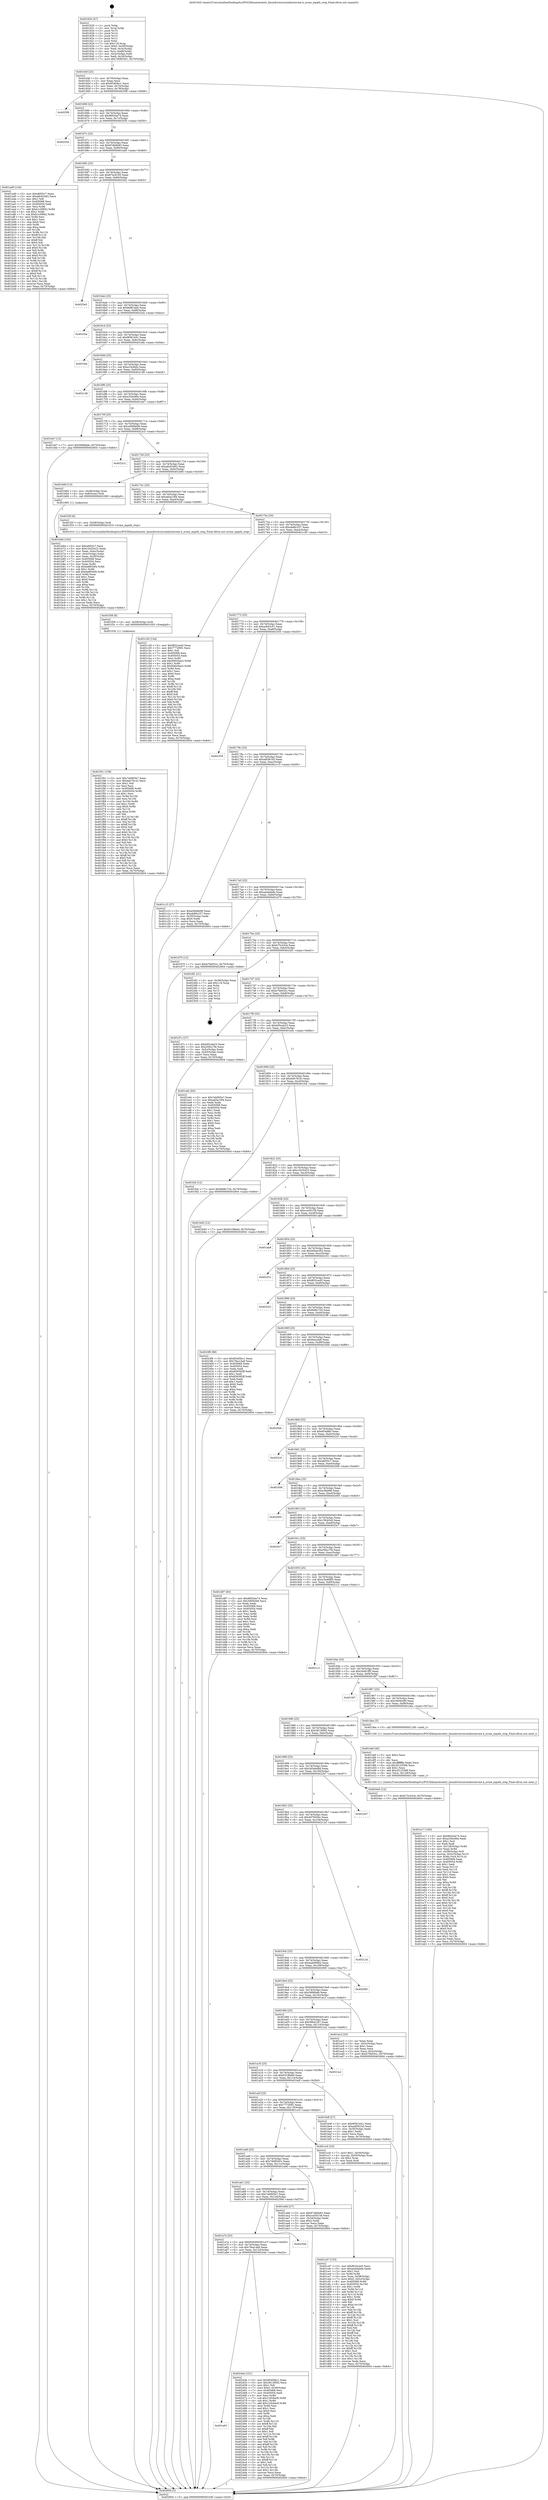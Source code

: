 digraph "0x401620" {
  label = "0x401620 (/mnt/c/Users/mathe/Desktop/tcc/POCII/binaries/extr_linuxdriversnvmehostnvme.h_nvme_mpath_stop_Final-ollvm.out::main(0))"
  labelloc = "t"
  node[shape=record]

  Entry [label="",width=0.3,height=0.3,shape=circle,fillcolor=black,style=filled]
  "0x40164f" [label="{
     0x40164f [23]\l
     | [instrs]\l
     &nbsp;&nbsp;0x40164f \<+3\>: mov -0x70(%rbp),%eax\l
     &nbsp;&nbsp;0x401652 \<+2\>: mov %eax,%ecx\l
     &nbsp;&nbsp;0x401654 \<+6\>: sub $0x854f3bc1,%ecx\l
     &nbsp;&nbsp;0x40165a \<+3\>: mov %eax,-0x74(%rbp)\l
     &nbsp;&nbsp;0x40165d \<+3\>: mov %ecx,-0x78(%rbp)\l
     &nbsp;&nbsp;0x401660 \<+6\>: je 00000000004025f6 \<main+0xfd6\>\l
  }"]
  "0x4025f6" [label="{
     0x4025f6\l
  }", style=dashed]
  "0x401666" [label="{
     0x401666 [22]\l
     | [instrs]\l
     &nbsp;&nbsp;0x401666 \<+5\>: jmp 000000000040166b \<main+0x4b\>\l
     &nbsp;&nbsp;0x40166b \<+3\>: mov -0x74(%rbp),%eax\l
     &nbsp;&nbsp;0x40166e \<+5\>: sub $0x8602ee74,%eax\l
     &nbsp;&nbsp;0x401673 \<+3\>: mov %eax,-0x7c(%rbp)\l
     &nbsp;&nbsp;0x401676 \<+6\>: je 0000000000402550 \<main+0xf30\>\l
  }"]
  Exit [label="",width=0.3,height=0.3,shape=circle,fillcolor=black,style=filled,peripheries=2]
  "0x402550" [label="{
     0x402550\l
  }", style=dashed]
  "0x40167c" [label="{
     0x40167c [22]\l
     | [instrs]\l
     &nbsp;&nbsp;0x40167c \<+5\>: jmp 0000000000401681 \<main+0x61\>\l
     &nbsp;&nbsp;0x401681 \<+3\>: mov -0x74(%rbp),%eax\l
     &nbsp;&nbsp;0x401684 \<+5\>: sub $0x87db6b93,%eax\l
     &nbsp;&nbsp;0x401689 \<+3\>: mov %eax,-0x80(%rbp)\l
     &nbsp;&nbsp;0x40168c \<+6\>: je 0000000000401ad0 \<main+0x4b0\>\l
  }"]
  "0x401a93" [label="{
     0x401a93\l
  }", style=dashed]
  "0x401ad0" [label="{
     0x401ad0 [144]\l
     | [instrs]\l
     &nbsp;&nbsp;0x401ad0 \<+5\>: mov $0xafd55c7,%eax\l
     &nbsp;&nbsp;0x401ad5 \<+5\>: mov $0xa8c62462,%ecx\l
     &nbsp;&nbsp;0x401ada \<+2\>: mov $0x1,%dl\l
     &nbsp;&nbsp;0x401adc \<+7\>: mov 0x405068,%esi\l
     &nbsp;&nbsp;0x401ae3 \<+7\>: mov 0x405054,%edi\l
     &nbsp;&nbsp;0x401aea \<+3\>: mov %esi,%r8d\l
     &nbsp;&nbsp;0x401aed \<+7\>: add $0xb1c09f42,%r8d\l
     &nbsp;&nbsp;0x401af4 \<+4\>: sub $0x1,%r8d\l
     &nbsp;&nbsp;0x401af8 \<+7\>: sub $0xb1c09f42,%r8d\l
     &nbsp;&nbsp;0x401aff \<+4\>: imul %r8d,%esi\l
     &nbsp;&nbsp;0x401b03 \<+3\>: and $0x1,%esi\l
     &nbsp;&nbsp;0x401b06 \<+3\>: cmp $0x0,%esi\l
     &nbsp;&nbsp;0x401b09 \<+4\>: sete %r9b\l
     &nbsp;&nbsp;0x401b0d \<+3\>: cmp $0xa,%edi\l
     &nbsp;&nbsp;0x401b10 \<+4\>: setl %r10b\l
     &nbsp;&nbsp;0x401b14 \<+3\>: mov %r9b,%r11b\l
     &nbsp;&nbsp;0x401b17 \<+4\>: xor $0xff,%r11b\l
     &nbsp;&nbsp;0x401b1b \<+3\>: mov %r10b,%bl\l
     &nbsp;&nbsp;0x401b1e \<+3\>: xor $0xff,%bl\l
     &nbsp;&nbsp;0x401b21 \<+3\>: xor $0x0,%dl\l
     &nbsp;&nbsp;0x401b24 \<+3\>: mov %r11b,%r14b\l
     &nbsp;&nbsp;0x401b27 \<+4\>: and $0x0,%r14b\l
     &nbsp;&nbsp;0x401b2b \<+3\>: and %dl,%r9b\l
     &nbsp;&nbsp;0x401b2e \<+3\>: mov %bl,%r15b\l
     &nbsp;&nbsp;0x401b31 \<+4\>: and $0x0,%r15b\l
     &nbsp;&nbsp;0x401b35 \<+3\>: and %dl,%r10b\l
     &nbsp;&nbsp;0x401b38 \<+3\>: or %r9b,%r14b\l
     &nbsp;&nbsp;0x401b3b \<+3\>: or %r10b,%r15b\l
     &nbsp;&nbsp;0x401b3e \<+3\>: xor %r15b,%r14b\l
     &nbsp;&nbsp;0x401b41 \<+3\>: or %bl,%r11b\l
     &nbsp;&nbsp;0x401b44 \<+4\>: xor $0xff,%r11b\l
     &nbsp;&nbsp;0x401b48 \<+3\>: or $0x0,%dl\l
     &nbsp;&nbsp;0x401b4b \<+3\>: and %dl,%r11b\l
     &nbsp;&nbsp;0x401b4e \<+3\>: or %r11b,%r14b\l
     &nbsp;&nbsp;0x401b51 \<+4\>: test $0x1,%r14b\l
     &nbsp;&nbsp;0x401b55 \<+3\>: cmovne %ecx,%eax\l
     &nbsp;&nbsp;0x401b58 \<+3\>: mov %eax,-0x70(%rbp)\l
     &nbsp;&nbsp;0x401b5b \<+5\>: jmp 0000000000402604 \<main+0xfe4\>\l
  }"]
  "0x401692" [label="{
     0x401692 [25]\l
     | [instrs]\l
     &nbsp;&nbsp;0x401692 \<+5\>: jmp 0000000000401697 \<main+0x77\>\l
     &nbsp;&nbsp;0x401697 \<+3\>: mov -0x74(%rbp),%eax\l
     &nbsp;&nbsp;0x40169a \<+5\>: sub $0x87ec8193,%eax\l
     &nbsp;&nbsp;0x40169f \<+6\>: mov %eax,-0x84(%rbp)\l
     &nbsp;&nbsp;0x4016a5 \<+6\>: je 00000000004025e5 \<main+0xfc5\>\l
  }"]
  "0x40244e" [label="{
     0x40244e [151]\l
     | [instrs]\l
     &nbsp;&nbsp;0x40244e \<+5\>: mov $0x854f3bc1,%eax\l
     &nbsp;&nbsp;0x402453 \<+5\>: mov $0x3813f592,%ecx\l
     &nbsp;&nbsp;0x402458 \<+2\>: mov $0x1,%dl\l
     &nbsp;&nbsp;0x40245a \<+7\>: movl $0x0,-0x38(%rbp)\l
     &nbsp;&nbsp;0x402461 \<+7\>: mov 0x405068,%esi\l
     &nbsp;&nbsp;0x402468 \<+7\>: mov 0x405054,%edi\l
     &nbsp;&nbsp;0x40246f \<+3\>: mov %esi,%r8d\l
     &nbsp;&nbsp;0x402472 \<+7\>: sub $0x120c6ac8,%r8d\l
     &nbsp;&nbsp;0x402479 \<+4\>: sub $0x1,%r8d\l
     &nbsp;&nbsp;0x40247d \<+7\>: add $0x120c6ac8,%r8d\l
     &nbsp;&nbsp;0x402484 \<+4\>: imul %r8d,%esi\l
     &nbsp;&nbsp;0x402488 \<+3\>: and $0x1,%esi\l
     &nbsp;&nbsp;0x40248b \<+3\>: cmp $0x0,%esi\l
     &nbsp;&nbsp;0x40248e \<+4\>: sete %r9b\l
     &nbsp;&nbsp;0x402492 \<+3\>: cmp $0xa,%edi\l
     &nbsp;&nbsp;0x402495 \<+4\>: setl %r10b\l
     &nbsp;&nbsp;0x402499 \<+3\>: mov %r9b,%r11b\l
     &nbsp;&nbsp;0x40249c \<+4\>: xor $0xff,%r11b\l
     &nbsp;&nbsp;0x4024a0 \<+3\>: mov %r10b,%bl\l
     &nbsp;&nbsp;0x4024a3 \<+3\>: xor $0xff,%bl\l
     &nbsp;&nbsp;0x4024a6 \<+3\>: xor $0x1,%dl\l
     &nbsp;&nbsp;0x4024a9 \<+3\>: mov %r11b,%r14b\l
     &nbsp;&nbsp;0x4024ac \<+4\>: and $0xff,%r14b\l
     &nbsp;&nbsp;0x4024b0 \<+3\>: and %dl,%r9b\l
     &nbsp;&nbsp;0x4024b3 \<+3\>: mov %bl,%r15b\l
     &nbsp;&nbsp;0x4024b6 \<+4\>: and $0xff,%r15b\l
     &nbsp;&nbsp;0x4024ba \<+3\>: and %dl,%r10b\l
     &nbsp;&nbsp;0x4024bd \<+3\>: or %r9b,%r14b\l
     &nbsp;&nbsp;0x4024c0 \<+3\>: or %r10b,%r15b\l
     &nbsp;&nbsp;0x4024c3 \<+3\>: xor %r15b,%r14b\l
     &nbsp;&nbsp;0x4024c6 \<+3\>: or %bl,%r11b\l
     &nbsp;&nbsp;0x4024c9 \<+4\>: xor $0xff,%r11b\l
     &nbsp;&nbsp;0x4024cd \<+3\>: or $0x1,%dl\l
     &nbsp;&nbsp;0x4024d0 \<+3\>: and %dl,%r11b\l
     &nbsp;&nbsp;0x4024d3 \<+3\>: or %r11b,%r14b\l
     &nbsp;&nbsp;0x4024d6 \<+4\>: test $0x1,%r14b\l
     &nbsp;&nbsp;0x4024da \<+3\>: cmovne %ecx,%eax\l
     &nbsp;&nbsp;0x4024dd \<+3\>: mov %eax,-0x70(%rbp)\l
     &nbsp;&nbsp;0x4024e0 \<+5\>: jmp 0000000000402604 \<main+0xfe4\>\l
  }"]
  "0x4025e5" [label="{
     0x4025e5\l
  }", style=dashed]
  "0x4016ab" [label="{
     0x4016ab [25]\l
     | [instrs]\l
     &nbsp;&nbsp;0x4016ab \<+5\>: jmp 00000000004016b0 \<main+0x90\>\l
     &nbsp;&nbsp;0x4016b0 \<+3\>: mov -0x74(%rbp),%eax\l
     &nbsp;&nbsp;0x4016b3 \<+5\>: sub $0x8ef81da0,%eax\l
     &nbsp;&nbsp;0x4016b8 \<+6\>: mov %eax,-0x88(%rbp)\l
     &nbsp;&nbsp;0x4016be \<+6\>: je 00000000004023ea \<main+0xdca\>\l
  }"]
  "0x401a7a" [label="{
     0x401a7a [25]\l
     | [instrs]\l
     &nbsp;&nbsp;0x401a7a \<+5\>: jmp 0000000000401a7f \<main+0x45f\>\l
     &nbsp;&nbsp;0x401a7f \<+3\>: mov -0x74(%rbp),%eax\l
     &nbsp;&nbsp;0x401a82 \<+5\>: sub $0x7fea14a8,%eax\l
     &nbsp;&nbsp;0x401a87 \<+6\>: mov %eax,-0x124(%rbp)\l
     &nbsp;&nbsp;0x401a8d \<+6\>: je 000000000040244e \<main+0xe2e\>\l
  }"]
  "0x4023ea" [label="{
     0x4023ea\l
  }", style=dashed]
  "0x4016c4" [label="{
     0x4016c4 [25]\l
     | [instrs]\l
     &nbsp;&nbsp;0x4016c4 \<+5\>: jmp 00000000004016c9 \<main+0xa9\>\l
     &nbsp;&nbsp;0x4016c9 \<+3\>: mov -0x74(%rbp),%eax\l
     &nbsp;&nbsp;0x4016cc \<+5\>: sub $0x9f361641,%eax\l
     &nbsp;&nbsp;0x4016d1 \<+6\>: mov %eax,-0x8c(%rbp)\l
     &nbsp;&nbsp;0x4016d7 \<+6\>: je 0000000000401bfa \<main+0x5da\>\l
  }"]
  "0x40259d" [label="{
     0x40259d\l
  }", style=dashed]
  "0x401bfa" [label="{
     0x401bfa\l
  }", style=dashed]
  "0x4016dd" [label="{
     0x4016dd [25]\l
     | [instrs]\l
     &nbsp;&nbsp;0x4016dd \<+5\>: jmp 00000000004016e2 \<main+0xc2\>\l
     &nbsp;&nbsp;0x4016e2 \<+3\>: mov -0x74(%rbp),%eax\l
     &nbsp;&nbsp;0x4016e5 \<+5\>: sub $0xa19cfe0a,%eax\l
     &nbsp;&nbsp;0x4016ea \<+6\>: mov %eax,-0x90(%rbp)\l
     &nbsp;&nbsp;0x4016f0 \<+6\>: je 0000000000402148 \<main+0xb28\>\l
  }"]
  "0x401f41" [label="{
     0x401f41 [138]\l
     | [instrs]\l
     &nbsp;&nbsp;0x401f41 \<+5\>: mov $0x7eb905e7,%eax\l
     &nbsp;&nbsp;0x401f46 \<+5\>: mov $0xbeb76c3c,%ecx\l
     &nbsp;&nbsp;0x401f4b \<+2\>: mov $0x1,%dl\l
     &nbsp;&nbsp;0x401f4d \<+2\>: xor %esi,%esi\l
     &nbsp;&nbsp;0x401f4f \<+8\>: mov 0x405068,%r8d\l
     &nbsp;&nbsp;0x401f57 \<+8\>: mov 0x405054,%r9d\l
     &nbsp;&nbsp;0x401f5f \<+3\>: sub $0x1,%esi\l
     &nbsp;&nbsp;0x401f62 \<+3\>: mov %r8d,%r10d\l
     &nbsp;&nbsp;0x401f65 \<+3\>: add %esi,%r10d\l
     &nbsp;&nbsp;0x401f68 \<+4\>: imul %r10d,%r8d\l
     &nbsp;&nbsp;0x401f6c \<+4\>: and $0x1,%r8d\l
     &nbsp;&nbsp;0x401f70 \<+4\>: cmp $0x0,%r8d\l
     &nbsp;&nbsp;0x401f74 \<+4\>: sete %r11b\l
     &nbsp;&nbsp;0x401f78 \<+4\>: cmp $0xa,%r9d\l
     &nbsp;&nbsp;0x401f7c \<+3\>: setl %bl\l
     &nbsp;&nbsp;0x401f7f \<+3\>: mov %r11b,%r14b\l
     &nbsp;&nbsp;0x401f82 \<+4\>: xor $0xff,%r14b\l
     &nbsp;&nbsp;0x401f86 \<+3\>: mov %bl,%r15b\l
     &nbsp;&nbsp;0x401f89 \<+4\>: xor $0xff,%r15b\l
     &nbsp;&nbsp;0x401f8d \<+3\>: xor $0x0,%dl\l
     &nbsp;&nbsp;0x401f90 \<+3\>: mov %r14b,%r12b\l
     &nbsp;&nbsp;0x401f93 \<+4\>: and $0x0,%r12b\l
     &nbsp;&nbsp;0x401f97 \<+3\>: and %dl,%r11b\l
     &nbsp;&nbsp;0x401f9a \<+3\>: mov %r15b,%r13b\l
     &nbsp;&nbsp;0x401f9d \<+4\>: and $0x0,%r13b\l
     &nbsp;&nbsp;0x401fa1 \<+2\>: and %dl,%bl\l
     &nbsp;&nbsp;0x401fa3 \<+3\>: or %r11b,%r12b\l
     &nbsp;&nbsp;0x401fa6 \<+3\>: or %bl,%r13b\l
     &nbsp;&nbsp;0x401fa9 \<+3\>: xor %r13b,%r12b\l
     &nbsp;&nbsp;0x401fac \<+3\>: or %r15b,%r14b\l
     &nbsp;&nbsp;0x401faf \<+4\>: xor $0xff,%r14b\l
     &nbsp;&nbsp;0x401fb3 \<+3\>: or $0x0,%dl\l
     &nbsp;&nbsp;0x401fb6 \<+3\>: and %dl,%r14b\l
     &nbsp;&nbsp;0x401fb9 \<+3\>: or %r14b,%r12b\l
     &nbsp;&nbsp;0x401fbc \<+4\>: test $0x1,%r12b\l
     &nbsp;&nbsp;0x401fc0 \<+3\>: cmovne %ecx,%eax\l
     &nbsp;&nbsp;0x401fc3 \<+3\>: mov %eax,-0x70(%rbp)\l
     &nbsp;&nbsp;0x401fc6 \<+5\>: jmp 0000000000402604 \<main+0xfe4\>\l
  }"]
  "0x402148" [label="{
     0x402148\l
  }", style=dashed]
  "0x4016f6" [label="{
     0x4016f6 [25]\l
     | [instrs]\l
     &nbsp;&nbsp;0x4016f6 \<+5\>: jmp 00000000004016fb \<main+0xdb\>\l
     &nbsp;&nbsp;0x4016fb \<+3\>: mov -0x74(%rbp),%eax\l
     &nbsp;&nbsp;0x4016fe \<+5\>: sub $0xa33bc96e,%eax\l
     &nbsp;&nbsp;0x401703 \<+6\>: mov %eax,-0x94(%rbp)\l
     &nbsp;&nbsp;0x401709 \<+6\>: je 0000000000401eb7 \<main+0x897\>\l
  }"]
  "0x401f38" [label="{
     0x401f38 [9]\l
     | [instrs]\l
     &nbsp;&nbsp;0x401f38 \<+4\>: mov -0x58(%rbp),%rdi\l
     &nbsp;&nbsp;0x401f3c \<+5\>: call 0000000000401030 \<free@plt\>\l
     | [calls]\l
     &nbsp;&nbsp;0x401030 \{1\} (unknown)\l
  }"]
  "0x401eb7" [label="{
     0x401eb7 [12]\l
     | [instrs]\l
     &nbsp;&nbsp;0x401eb7 \<+7\>: movl $0x589fdafe,-0x70(%rbp)\l
     &nbsp;&nbsp;0x401ebe \<+5\>: jmp 0000000000402604 \<main+0xfe4\>\l
  }"]
  "0x40170f" [label="{
     0x40170f [25]\l
     | [instrs]\l
     &nbsp;&nbsp;0x40170f \<+5\>: jmp 0000000000401714 \<main+0xf4\>\l
     &nbsp;&nbsp;0x401714 \<+3\>: mov -0x74(%rbp),%eax\l
     &nbsp;&nbsp;0x401717 \<+5\>: sub $0xa5668e99,%eax\l
     &nbsp;&nbsp;0x40171c \<+6\>: mov %eax,-0x98(%rbp)\l
     &nbsp;&nbsp;0x401722 \<+6\>: je 00000000004022c3 \<main+0xca3\>\l
  }"]
  "0x401e17" [label="{
     0x401e17 [160]\l
     | [instrs]\l
     &nbsp;&nbsp;0x401e17 \<+5\>: mov $0x8602ee74,%ecx\l
     &nbsp;&nbsp;0x401e1c \<+5\>: mov $0xa33bc96e,%edx\l
     &nbsp;&nbsp;0x401e21 \<+3\>: mov $0x1,%sil\l
     &nbsp;&nbsp;0x401e24 \<+2\>: xor %edi,%edi\l
     &nbsp;&nbsp;0x401e26 \<+7\>: mov -0x128(%rbp),%r8d\l
     &nbsp;&nbsp;0x401e2d \<+4\>: imul %eax,%r8d\l
     &nbsp;&nbsp;0x401e31 \<+4\>: mov -0x58(%rbp),%r9\l
     &nbsp;&nbsp;0x401e35 \<+4\>: movslq -0x5c(%rbp),%r10\l
     &nbsp;&nbsp;0x401e39 \<+4\>: mov %r8d,(%r9,%r10,4)\l
     &nbsp;&nbsp;0x401e3d \<+7\>: mov 0x405068,%eax\l
     &nbsp;&nbsp;0x401e44 \<+8\>: mov 0x405054,%r8d\l
     &nbsp;&nbsp;0x401e4c \<+3\>: sub $0x1,%edi\l
     &nbsp;&nbsp;0x401e4f \<+3\>: mov %eax,%r11d\l
     &nbsp;&nbsp;0x401e52 \<+3\>: add %edi,%r11d\l
     &nbsp;&nbsp;0x401e55 \<+4\>: imul %r11d,%eax\l
     &nbsp;&nbsp;0x401e59 \<+3\>: and $0x1,%eax\l
     &nbsp;&nbsp;0x401e5c \<+3\>: cmp $0x0,%eax\l
     &nbsp;&nbsp;0x401e5f \<+3\>: sete %bl\l
     &nbsp;&nbsp;0x401e62 \<+4\>: cmp $0xa,%r8d\l
     &nbsp;&nbsp;0x401e66 \<+4\>: setl %r14b\l
     &nbsp;&nbsp;0x401e6a \<+3\>: mov %bl,%r15b\l
     &nbsp;&nbsp;0x401e6d \<+4\>: xor $0xff,%r15b\l
     &nbsp;&nbsp;0x401e71 \<+3\>: mov %r14b,%r12b\l
     &nbsp;&nbsp;0x401e74 \<+4\>: xor $0xff,%r12b\l
     &nbsp;&nbsp;0x401e78 \<+4\>: xor $0x0,%sil\l
     &nbsp;&nbsp;0x401e7c \<+3\>: mov %r15b,%r13b\l
     &nbsp;&nbsp;0x401e7f \<+4\>: and $0x0,%r13b\l
     &nbsp;&nbsp;0x401e83 \<+3\>: and %sil,%bl\l
     &nbsp;&nbsp;0x401e86 \<+3\>: mov %r12b,%al\l
     &nbsp;&nbsp;0x401e89 \<+2\>: and $0x0,%al\l
     &nbsp;&nbsp;0x401e8b \<+3\>: and %sil,%r14b\l
     &nbsp;&nbsp;0x401e8e \<+3\>: or %bl,%r13b\l
     &nbsp;&nbsp;0x401e91 \<+3\>: or %r14b,%al\l
     &nbsp;&nbsp;0x401e94 \<+3\>: xor %al,%r13b\l
     &nbsp;&nbsp;0x401e97 \<+3\>: or %r12b,%r15b\l
     &nbsp;&nbsp;0x401e9a \<+4\>: xor $0xff,%r15b\l
     &nbsp;&nbsp;0x401e9e \<+4\>: or $0x0,%sil\l
     &nbsp;&nbsp;0x401ea2 \<+3\>: and %sil,%r15b\l
     &nbsp;&nbsp;0x401ea5 \<+3\>: or %r15b,%r13b\l
     &nbsp;&nbsp;0x401ea8 \<+4\>: test $0x1,%r13b\l
     &nbsp;&nbsp;0x401eac \<+3\>: cmovne %edx,%ecx\l
     &nbsp;&nbsp;0x401eaf \<+3\>: mov %ecx,-0x70(%rbp)\l
     &nbsp;&nbsp;0x401eb2 \<+5\>: jmp 0000000000402604 \<main+0xfe4\>\l
  }"]
  "0x4022c3" [label="{
     0x4022c3\l
  }", style=dashed]
  "0x401728" [label="{
     0x401728 [25]\l
     | [instrs]\l
     &nbsp;&nbsp;0x401728 \<+5\>: jmp 000000000040172d \<main+0x10d\>\l
     &nbsp;&nbsp;0x40172d \<+3\>: mov -0x74(%rbp),%eax\l
     &nbsp;&nbsp;0x401730 \<+5\>: sub $0xa8c62462,%eax\l
     &nbsp;&nbsp;0x401735 \<+6\>: mov %eax,-0x9c(%rbp)\l
     &nbsp;&nbsp;0x40173b \<+6\>: je 0000000000401b60 \<main+0x540\>\l
  }"]
  "0x401def" [label="{
     0x401def [40]\l
     | [instrs]\l
     &nbsp;&nbsp;0x401def \<+5\>: mov $0x2,%ecx\l
     &nbsp;&nbsp;0x401df4 \<+1\>: cltd\l
     &nbsp;&nbsp;0x401df5 \<+2\>: idiv %ecx\l
     &nbsp;&nbsp;0x401df7 \<+6\>: imul $0xfffffffe,%edx,%ecx\l
     &nbsp;&nbsp;0x401dfd \<+6\>: sub $0x2f125598,%ecx\l
     &nbsp;&nbsp;0x401e03 \<+3\>: add $0x1,%ecx\l
     &nbsp;&nbsp;0x401e06 \<+6\>: add $0x2f125598,%ecx\l
     &nbsp;&nbsp;0x401e0c \<+6\>: mov %ecx,-0x128(%rbp)\l
     &nbsp;&nbsp;0x401e12 \<+5\>: call 0000000000401160 \<next_i\>\l
     | [calls]\l
     &nbsp;&nbsp;0x401160 \{1\} (/mnt/c/Users/mathe/Desktop/tcc/POCII/binaries/extr_linuxdriversnvmehostnvme.h_nvme_mpath_stop_Final-ollvm.out::next_i)\l
  }"]
  "0x401b60" [label="{
     0x401b60 [13]\l
     | [instrs]\l
     &nbsp;&nbsp;0x401b60 \<+4\>: mov -0x48(%rbp),%rax\l
     &nbsp;&nbsp;0x401b64 \<+4\>: mov 0x8(%rax),%rdi\l
     &nbsp;&nbsp;0x401b68 \<+5\>: call 0000000000401060 \<atoi@plt\>\l
     | [calls]\l
     &nbsp;&nbsp;0x401060 \{1\} (unknown)\l
  }"]
  "0x401741" [label="{
     0x401741 [25]\l
     | [instrs]\l
     &nbsp;&nbsp;0x401741 \<+5\>: jmp 0000000000401746 \<main+0x126\>\l
     &nbsp;&nbsp;0x401746 \<+3\>: mov -0x74(%rbp),%eax\l
     &nbsp;&nbsp;0x401749 \<+5\>: sub $0xab0a10f4,%eax\l
     &nbsp;&nbsp;0x40174e \<+6\>: mov %eax,-0xa0(%rbp)\l
     &nbsp;&nbsp;0x401754 \<+6\>: je 0000000000401f2f \<main+0x90f\>\l
  }"]
  "0x401cd7" [label="{
     0x401cd7 [153]\l
     | [instrs]\l
     &nbsp;&nbsp;0x401cd7 \<+5\>: mov $0xf832ce45,%ecx\l
     &nbsp;&nbsp;0x401cdc \<+5\>: mov $0xae4dabde,%edx\l
     &nbsp;&nbsp;0x401ce1 \<+3\>: mov $0x1,%sil\l
     &nbsp;&nbsp;0x401ce4 \<+3\>: xor %r8d,%r8d\l
     &nbsp;&nbsp;0x401ce7 \<+4\>: mov %rax,-0x58(%rbp)\l
     &nbsp;&nbsp;0x401ceb \<+7\>: movl $0x0,-0x5c(%rbp)\l
     &nbsp;&nbsp;0x401cf2 \<+8\>: mov 0x405068,%r9d\l
     &nbsp;&nbsp;0x401cfa \<+8\>: mov 0x405054,%r10d\l
     &nbsp;&nbsp;0x401d02 \<+4\>: sub $0x1,%r8d\l
     &nbsp;&nbsp;0x401d06 \<+3\>: mov %r9d,%r11d\l
     &nbsp;&nbsp;0x401d09 \<+3\>: add %r8d,%r11d\l
     &nbsp;&nbsp;0x401d0c \<+4\>: imul %r11d,%r9d\l
     &nbsp;&nbsp;0x401d10 \<+4\>: and $0x1,%r9d\l
     &nbsp;&nbsp;0x401d14 \<+4\>: cmp $0x0,%r9d\l
     &nbsp;&nbsp;0x401d18 \<+3\>: sete %bl\l
     &nbsp;&nbsp;0x401d1b \<+4\>: cmp $0xa,%r10d\l
     &nbsp;&nbsp;0x401d1f \<+4\>: setl %r14b\l
     &nbsp;&nbsp;0x401d23 \<+3\>: mov %bl,%r15b\l
     &nbsp;&nbsp;0x401d26 \<+4\>: xor $0xff,%r15b\l
     &nbsp;&nbsp;0x401d2a \<+3\>: mov %r14b,%r12b\l
     &nbsp;&nbsp;0x401d2d \<+4\>: xor $0xff,%r12b\l
     &nbsp;&nbsp;0x401d31 \<+4\>: xor $0x1,%sil\l
     &nbsp;&nbsp;0x401d35 \<+3\>: mov %r15b,%r13b\l
     &nbsp;&nbsp;0x401d38 \<+4\>: and $0xff,%r13b\l
     &nbsp;&nbsp;0x401d3c \<+3\>: and %sil,%bl\l
     &nbsp;&nbsp;0x401d3f \<+3\>: mov %r12b,%al\l
     &nbsp;&nbsp;0x401d42 \<+2\>: and $0xff,%al\l
     &nbsp;&nbsp;0x401d44 \<+3\>: and %sil,%r14b\l
     &nbsp;&nbsp;0x401d47 \<+3\>: or %bl,%r13b\l
     &nbsp;&nbsp;0x401d4a \<+3\>: or %r14b,%al\l
     &nbsp;&nbsp;0x401d4d \<+3\>: xor %al,%r13b\l
     &nbsp;&nbsp;0x401d50 \<+3\>: or %r12b,%r15b\l
     &nbsp;&nbsp;0x401d53 \<+4\>: xor $0xff,%r15b\l
     &nbsp;&nbsp;0x401d57 \<+4\>: or $0x1,%sil\l
     &nbsp;&nbsp;0x401d5b \<+3\>: and %sil,%r15b\l
     &nbsp;&nbsp;0x401d5e \<+3\>: or %r15b,%r13b\l
     &nbsp;&nbsp;0x401d61 \<+4\>: test $0x1,%r13b\l
     &nbsp;&nbsp;0x401d65 \<+3\>: cmovne %edx,%ecx\l
     &nbsp;&nbsp;0x401d68 \<+3\>: mov %ecx,-0x70(%rbp)\l
     &nbsp;&nbsp;0x401d6b \<+5\>: jmp 0000000000402604 \<main+0xfe4\>\l
  }"]
  "0x401f2f" [label="{
     0x401f2f [9]\l
     | [instrs]\l
     &nbsp;&nbsp;0x401f2f \<+4\>: mov -0x58(%rbp),%rdi\l
     &nbsp;&nbsp;0x401f33 \<+5\>: call 0000000000401610 \<nvme_mpath_stop\>\l
     | [calls]\l
     &nbsp;&nbsp;0x401610 \{1\} (/mnt/c/Users/mathe/Desktop/tcc/POCII/binaries/extr_linuxdriversnvmehostnvme.h_nvme_mpath_stop_Final-ollvm.out::nvme_mpath_stop)\l
  }"]
  "0x40175a" [label="{
     0x40175a [25]\l
     | [instrs]\l
     &nbsp;&nbsp;0x40175a \<+5\>: jmp 000000000040175f \<main+0x13f\>\l
     &nbsp;&nbsp;0x40175f \<+3\>: mov -0x74(%rbp),%eax\l
     &nbsp;&nbsp;0x401762 \<+5\>: sub $0xab86c257,%eax\l
     &nbsp;&nbsp;0x401767 \<+6\>: mov %eax,-0xa4(%rbp)\l
     &nbsp;&nbsp;0x40176d \<+6\>: je 0000000000401c30 \<main+0x610\>\l
  }"]
  "0x401b6d" [label="{
     0x401b6d [102]\l
     | [instrs]\l
     &nbsp;&nbsp;0x401b6d \<+5\>: mov $0xafd55c7,%ecx\l
     &nbsp;&nbsp;0x401b72 \<+5\>: mov $0xc3435423,%edx\l
     &nbsp;&nbsp;0x401b77 \<+3\>: mov %eax,-0x4c(%rbp)\l
     &nbsp;&nbsp;0x401b7a \<+3\>: mov -0x4c(%rbp),%eax\l
     &nbsp;&nbsp;0x401b7d \<+3\>: mov %eax,-0x30(%rbp)\l
     &nbsp;&nbsp;0x401b80 \<+7\>: mov 0x405068,%eax\l
     &nbsp;&nbsp;0x401b87 \<+7\>: mov 0x405054,%esi\l
     &nbsp;&nbsp;0x401b8e \<+3\>: mov %eax,%r8d\l
     &nbsp;&nbsp;0x401b91 \<+7\>: sub $0xba883ef4,%r8d\l
     &nbsp;&nbsp;0x401b98 \<+4\>: sub $0x1,%r8d\l
     &nbsp;&nbsp;0x401b9c \<+7\>: add $0xba883ef4,%r8d\l
     &nbsp;&nbsp;0x401ba3 \<+4\>: imul %r8d,%eax\l
     &nbsp;&nbsp;0x401ba7 \<+3\>: and $0x1,%eax\l
     &nbsp;&nbsp;0x401baa \<+3\>: cmp $0x0,%eax\l
     &nbsp;&nbsp;0x401bad \<+4\>: sete %r9b\l
     &nbsp;&nbsp;0x401bb1 \<+3\>: cmp $0xa,%esi\l
     &nbsp;&nbsp;0x401bb4 \<+4\>: setl %r10b\l
     &nbsp;&nbsp;0x401bb8 \<+3\>: mov %r9b,%r11b\l
     &nbsp;&nbsp;0x401bbb \<+3\>: and %r10b,%r11b\l
     &nbsp;&nbsp;0x401bbe \<+3\>: xor %r10b,%r9b\l
     &nbsp;&nbsp;0x401bc1 \<+3\>: or %r9b,%r11b\l
     &nbsp;&nbsp;0x401bc4 \<+4\>: test $0x1,%r11b\l
     &nbsp;&nbsp;0x401bc8 \<+3\>: cmovne %edx,%ecx\l
     &nbsp;&nbsp;0x401bcb \<+3\>: mov %ecx,-0x70(%rbp)\l
     &nbsp;&nbsp;0x401bce \<+5\>: jmp 0000000000402604 \<main+0xfe4\>\l
  }"]
  "0x401c30" [label="{
     0x401c30 [144]\l
     | [instrs]\l
     &nbsp;&nbsp;0x401c30 \<+5\>: mov $0xf832ce45,%eax\l
     &nbsp;&nbsp;0x401c35 \<+5\>: mov $0x7772f0f1,%ecx\l
     &nbsp;&nbsp;0x401c3a \<+2\>: mov $0x1,%dl\l
     &nbsp;&nbsp;0x401c3c \<+7\>: mov 0x405068,%esi\l
     &nbsp;&nbsp;0x401c43 \<+7\>: mov 0x405054,%edi\l
     &nbsp;&nbsp;0x401c4a \<+3\>: mov %esi,%r8d\l
     &nbsp;&nbsp;0x401c4d \<+7\>: add $0x94626ae3,%r8d\l
     &nbsp;&nbsp;0x401c54 \<+4\>: sub $0x1,%r8d\l
     &nbsp;&nbsp;0x401c58 \<+7\>: sub $0x94626ae3,%r8d\l
     &nbsp;&nbsp;0x401c5f \<+4\>: imul %r8d,%esi\l
     &nbsp;&nbsp;0x401c63 \<+3\>: and $0x1,%esi\l
     &nbsp;&nbsp;0x401c66 \<+3\>: cmp $0x0,%esi\l
     &nbsp;&nbsp;0x401c69 \<+4\>: sete %r9b\l
     &nbsp;&nbsp;0x401c6d \<+3\>: cmp $0xa,%edi\l
     &nbsp;&nbsp;0x401c70 \<+4\>: setl %r10b\l
     &nbsp;&nbsp;0x401c74 \<+3\>: mov %r9b,%r11b\l
     &nbsp;&nbsp;0x401c77 \<+4\>: xor $0xff,%r11b\l
     &nbsp;&nbsp;0x401c7b \<+3\>: mov %r10b,%bl\l
     &nbsp;&nbsp;0x401c7e \<+3\>: xor $0xff,%bl\l
     &nbsp;&nbsp;0x401c81 \<+3\>: xor $0x0,%dl\l
     &nbsp;&nbsp;0x401c84 \<+3\>: mov %r11b,%r14b\l
     &nbsp;&nbsp;0x401c87 \<+4\>: and $0x0,%r14b\l
     &nbsp;&nbsp;0x401c8b \<+3\>: and %dl,%r9b\l
     &nbsp;&nbsp;0x401c8e \<+3\>: mov %bl,%r15b\l
     &nbsp;&nbsp;0x401c91 \<+4\>: and $0x0,%r15b\l
     &nbsp;&nbsp;0x401c95 \<+3\>: and %dl,%r10b\l
     &nbsp;&nbsp;0x401c98 \<+3\>: or %r9b,%r14b\l
     &nbsp;&nbsp;0x401c9b \<+3\>: or %r10b,%r15b\l
     &nbsp;&nbsp;0x401c9e \<+3\>: xor %r15b,%r14b\l
     &nbsp;&nbsp;0x401ca1 \<+3\>: or %bl,%r11b\l
     &nbsp;&nbsp;0x401ca4 \<+4\>: xor $0xff,%r11b\l
     &nbsp;&nbsp;0x401ca8 \<+3\>: or $0x0,%dl\l
     &nbsp;&nbsp;0x401cab \<+3\>: and %dl,%r11b\l
     &nbsp;&nbsp;0x401cae \<+3\>: or %r11b,%r14b\l
     &nbsp;&nbsp;0x401cb1 \<+4\>: test $0x1,%r14b\l
     &nbsp;&nbsp;0x401cb5 \<+3\>: cmovne %ecx,%eax\l
     &nbsp;&nbsp;0x401cb8 \<+3\>: mov %eax,-0x70(%rbp)\l
     &nbsp;&nbsp;0x401cbb \<+5\>: jmp 0000000000402604 \<main+0xfe4\>\l
  }"]
  "0x401773" [label="{
     0x401773 [25]\l
     | [instrs]\l
     &nbsp;&nbsp;0x401773 \<+5\>: jmp 0000000000401778 \<main+0x158\>\l
     &nbsp;&nbsp;0x401778 \<+3\>: mov -0x74(%rbp),%eax\l
     &nbsp;&nbsp;0x40177b \<+5\>: sub $0xac843c51,%eax\l
     &nbsp;&nbsp;0x401780 \<+6\>: mov %eax,-0xa8(%rbp)\l
     &nbsp;&nbsp;0x401786 \<+6\>: je 0000000000402355 \<main+0xd35\>\l
  }"]
  "0x401620" [label="{
     0x401620 [47]\l
     | [instrs]\l
     &nbsp;&nbsp;0x401620 \<+1\>: push %rbp\l
     &nbsp;&nbsp;0x401621 \<+3\>: mov %rsp,%rbp\l
     &nbsp;&nbsp;0x401624 \<+2\>: push %r15\l
     &nbsp;&nbsp;0x401626 \<+2\>: push %r14\l
     &nbsp;&nbsp;0x401628 \<+2\>: push %r13\l
     &nbsp;&nbsp;0x40162a \<+2\>: push %r12\l
     &nbsp;&nbsp;0x40162c \<+1\>: push %rbx\l
     &nbsp;&nbsp;0x40162d \<+7\>: sub $0x118,%rsp\l
     &nbsp;&nbsp;0x401634 \<+7\>: movl $0x0,-0x38(%rbp)\l
     &nbsp;&nbsp;0x40163b \<+3\>: mov %edi,-0x3c(%rbp)\l
     &nbsp;&nbsp;0x40163e \<+4\>: mov %rsi,-0x48(%rbp)\l
     &nbsp;&nbsp;0x401642 \<+3\>: mov -0x3c(%rbp),%edi\l
     &nbsp;&nbsp;0x401645 \<+3\>: mov %edi,-0x34(%rbp)\l
     &nbsp;&nbsp;0x401648 \<+7\>: movl $0x7d085401,-0x70(%rbp)\l
  }"]
  "0x402355" [label="{
     0x402355\l
  }", style=dashed]
  "0x40178c" [label="{
     0x40178c [25]\l
     | [instrs]\l
     &nbsp;&nbsp;0x40178c \<+5\>: jmp 0000000000401791 \<main+0x171\>\l
     &nbsp;&nbsp;0x401791 \<+3\>: mov -0x74(%rbp),%eax\l
     &nbsp;&nbsp;0x401794 \<+5\>: sub $0xadf361b5,%eax\l
     &nbsp;&nbsp;0x401799 \<+6\>: mov %eax,-0xac(%rbp)\l
     &nbsp;&nbsp;0x40179f \<+6\>: je 0000000000401c15 \<main+0x5f5\>\l
  }"]
  "0x402604" [label="{
     0x402604 [5]\l
     | [instrs]\l
     &nbsp;&nbsp;0x402604 \<+5\>: jmp 000000000040164f \<main+0x2f\>\l
  }"]
  "0x401c15" [label="{
     0x401c15 [27]\l
     | [instrs]\l
     &nbsp;&nbsp;0x401c15 \<+5\>: mov $0xa5668e99,%eax\l
     &nbsp;&nbsp;0x401c1a \<+5\>: mov $0xab86c257,%ecx\l
     &nbsp;&nbsp;0x401c1f \<+3\>: mov -0x30(%rbp),%edx\l
     &nbsp;&nbsp;0x401c22 \<+3\>: cmp $0x0,%edx\l
     &nbsp;&nbsp;0x401c25 \<+3\>: cmove %ecx,%eax\l
     &nbsp;&nbsp;0x401c28 \<+3\>: mov %eax,-0x70(%rbp)\l
     &nbsp;&nbsp;0x401c2b \<+5\>: jmp 0000000000402604 \<main+0xfe4\>\l
  }"]
  "0x4017a5" [label="{
     0x4017a5 [25]\l
     | [instrs]\l
     &nbsp;&nbsp;0x4017a5 \<+5\>: jmp 00000000004017aa \<main+0x18a\>\l
     &nbsp;&nbsp;0x4017aa \<+3\>: mov -0x74(%rbp),%eax\l
     &nbsp;&nbsp;0x4017ad \<+5\>: sub $0xae4dabde,%eax\l
     &nbsp;&nbsp;0x4017b2 \<+6\>: mov %eax,-0xb0(%rbp)\l
     &nbsp;&nbsp;0x4017b8 \<+6\>: je 0000000000401d70 \<main+0x750\>\l
  }"]
  "0x401a61" [label="{
     0x401a61 [25]\l
     | [instrs]\l
     &nbsp;&nbsp;0x401a61 \<+5\>: jmp 0000000000401a66 \<main+0x446\>\l
     &nbsp;&nbsp;0x401a66 \<+3\>: mov -0x74(%rbp),%eax\l
     &nbsp;&nbsp;0x401a69 \<+5\>: sub $0x7eb905e7,%eax\l
     &nbsp;&nbsp;0x401a6e \<+6\>: mov %eax,-0x120(%rbp)\l
     &nbsp;&nbsp;0x401a74 \<+6\>: je 000000000040259d \<main+0xf7d\>\l
  }"]
  "0x401d70" [label="{
     0x401d70 [12]\l
     | [instrs]\l
     &nbsp;&nbsp;0x401d70 \<+7\>: movl $0xb7bb03cc,-0x70(%rbp)\l
     &nbsp;&nbsp;0x401d77 \<+5\>: jmp 0000000000402604 \<main+0xfe4\>\l
  }"]
  "0x4017be" [label="{
     0x4017be [25]\l
     | [instrs]\l
     &nbsp;&nbsp;0x4017be \<+5\>: jmp 00000000004017c3 \<main+0x1a3\>\l
     &nbsp;&nbsp;0x4017c3 \<+3\>: mov -0x74(%rbp),%eax\l
     &nbsp;&nbsp;0x4017c6 \<+5\>: sub $0xb75c43cb,%eax\l
     &nbsp;&nbsp;0x4017cb \<+6\>: mov %eax,-0xb4(%rbp)\l
     &nbsp;&nbsp;0x4017d1 \<+6\>: je 00000000004024f1 \<main+0xed1\>\l
  }"]
  "0x401a9d" [label="{
     0x401a9d [27]\l
     | [instrs]\l
     &nbsp;&nbsp;0x401a9d \<+5\>: mov $0x87db6b93,%eax\l
     &nbsp;&nbsp;0x401aa2 \<+5\>: mov $0xcce50158,%ecx\l
     &nbsp;&nbsp;0x401aa7 \<+3\>: mov -0x34(%rbp),%edx\l
     &nbsp;&nbsp;0x401aaa \<+3\>: cmp $0x2,%edx\l
     &nbsp;&nbsp;0x401aad \<+3\>: cmovne %ecx,%eax\l
     &nbsp;&nbsp;0x401ab0 \<+3\>: mov %eax,-0x70(%rbp)\l
     &nbsp;&nbsp;0x401ab3 \<+5\>: jmp 0000000000402604 \<main+0xfe4\>\l
  }"]
  "0x4024f1" [label="{
     0x4024f1 [21]\l
     | [instrs]\l
     &nbsp;&nbsp;0x4024f1 \<+3\>: mov -0x38(%rbp),%eax\l
     &nbsp;&nbsp;0x4024f4 \<+7\>: add $0x118,%rsp\l
     &nbsp;&nbsp;0x4024fb \<+1\>: pop %rbx\l
     &nbsp;&nbsp;0x4024fc \<+2\>: pop %r12\l
     &nbsp;&nbsp;0x4024fe \<+2\>: pop %r13\l
     &nbsp;&nbsp;0x402500 \<+2\>: pop %r14\l
     &nbsp;&nbsp;0x402502 \<+2\>: pop %r15\l
     &nbsp;&nbsp;0x402504 \<+1\>: pop %rbp\l
     &nbsp;&nbsp;0x402505 \<+1\>: ret\l
  }"]
  "0x4017d7" [label="{
     0x4017d7 [25]\l
     | [instrs]\l
     &nbsp;&nbsp;0x4017d7 \<+5\>: jmp 00000000004017dc \<main+0x1bc\>\l
     &nbsp;&nbsp;0x4017dc \<+3\>: mov -0x74(%rbp),%eax\l
     &nbsp;&nbsp;0x4017df \<+5\>: sub $0xb7bb03cc,%eax\l
     &nbsp;&nbsp;0x4017e4 \<+6\>: mov %eax,-0xb8(%rbp)\l
     &nbsp;&nbsp;0x4017ea \<+6\>: je 0000000000401d7c \<main+0x75c\>\l
  }"]
  "0x401a48" [label="{
     0x401a48 [25]\l
     | [instrs]\l
     &nbsp;&nbsp;0x401a48 \<+5\>: jmp 0000000000401a4d \<main+0x42d\>\l
     &nbsp;&nbsp;0x401a4d \<+3\>: mov -0x74(%rbp),%eax\l
     &nbsp;&nbsp;0x401a50 \<+5\>: sub $0x7d085401,%eax\l
     &nbsp;&nbsp;0x401a55 \<+6\>: mov %eax,-0x11c(%rbp)\l
     &nbsp;&nbsp;0x401a5b \<+6\>: je 0000000000401a9d \<main+0x47d\>\l
  }"]
  "0x401d7c" [label="{
     0x401d7c [27]\l
     | [instrs]\l
     &nbsp;&nbsp;0x401d7c \<+5\>: mov $0xb95cab23,%eax\l
     &nbsp;&nbsp;0x401d81 \<+5\>: mov $0x209cc7fe,%ecx\l
     &nbsp;&nbsp;0x401d86 \<+3\>: mov -0x5c(%rbp),%edx\l
     &nbsp;&nbsp;0x401d89 \<+3\>: cmp -0x50(%rbp),%edx\l
     &nbsp;&nbsp;0x401d8c \<+3\>: cmovl %ecx,%eax\l
     &nbsp;&nbsp;0x401d8f \<+3\>: mov %eax,-0x70(%rbp)\l
     &nbsp;&nbsp;0x401d92 \<+5\>: jmp 0000000000402604 \<main+0xfe4\>\l
  }"]
  "0x4017f0" [label="{
     0x4017f0 [25]\l
     | [instrs]\l
     &nbsp;&nbsp;0x4017f0 \<+5\>: jmp 00000000004017f5 \<main+0x1d5\>\l
     &nbsp;&nbsp;0x4017f5 \<+3\>: mov -0x74(%rbp),%eax\l
     &nbsp;&nbsp;0x4017f8 \<+5\>: sub $0xb95cab23,%eax\l
     &nbsp;&nbsp;0x4017fd \<+6\>: mov %eax,-0xbc(%rbp)\l
     &nbsp;&nbsp;0x401803 \<+6\>: je 0000000000401edc \<main+0x8bc\>\l
  }"]
  "0x401cc0" [label="{
     0x401cc0 [23]\l
     | [instrs]\l
     &nbsp;&nbsp;0x401cc0 \<+7\>: movl $0x1,-0x50(%rbp)\l
     &nbsp;&nbsp;0x401cc7 \<+4\>: movslq -0x50(%rbp),%rax\l
     &nbsp;&nbsp;0x401ccb \<+4\>: shl $0x2,%rax\l
     &nbsp;&nbsp;0x401ccf \<+3\>: mov %rax,%rdi\l
     &nbsp;&nbsp;0x401cd2 \<+5\>: call 0000000000401050 \<malloc@plt\>\l
     | [calls]\l
     &nbsp;&nbsp;0x401050 \{1\} (unknown)\l
  }"]
  "0x401edc" [label="{
     0x401edc [83]\l
     | [instrs]\l
     &nbsp;&nbsp;0x401edc \<+5\>: mov $0x7eb905e7,%eax\l
     &nbsp;&nbsp;0x401ee1 \<+5\>: mov $0xab0a10f4,%ecx\l
     &nbsp;&nbsp;0x401ee6 \<+2\>: xor %edx,%edx\l
     &nbsp;&nbsp;0x401ee8 \<+7\>: mov 0x405068,%esi\l
     &nbsp;&nbsp;0x401eef \<+7\>: mov 0x405054,%edi\l
     &nbsp;&nbsp;0x401ef6 \<+3\>: sub $0x1,%edx\l
     &nbsp;&nbsp;0x401ef9 \<+3\>: mov %esi,%r8d\l
     &nbsp;&nbsp;0x401efc \<+3\>: add %edx,%r8d\l
     &nbsp;&nbsp;0x401eff \<+4\>: imul %r8d,%esi\l
     &nbsp;&nbsp;0x401f03 \<+3\>: and $0x1,%esi\l
     &nbsp;&nbsp;0x401f06 \<+3\>: cmp $0x0,%esi\l
     &nbsp;&nbsp;0x401f09 \<+4\>: sete %r9b\l
     &nbsp;&nbsp;0x401f0d \<+3\>: cmp $0xa,%edi\l
     &nbsp;&nbsp;0x401f10 \<+4\>: setl %r10b\l
     &nbsp;&nbsp;0x401f14 \<+3\>: mov %r9b,%r11b\l
     &nbsp;&nbsp;0x401f17 \<+3\>: and %r10b,%r11b\l
     &nbsp;&nbsp;0x401f1a \<+3\>: xor %r10b,%r9b\l
     &nbsp;&nbsp;0x401f1d \<+3\>: or %r9b,%r11b\l
     &nbsp;&nbsp;0x401f20 \<+4\>: test $0x1,%r11b\l
     &nbsp;&nbsp;0x401f24 \<+3\>: cmovne %ecx,%eax\l
     &nbsp;&nbsp;0x401f27 \<+3\>: mov %eax,-0x70(%rbp)\l
     &nbsp;&nbsp;0x401f2a \<+5\>: jmp 0000000000402604 \<main+0xfe4\>\l
  }"]
  "0x401809" [label="{
     0x401809 [25]\l
     | [instrs]\l
     &nbsp;&nbsp;0x401809 \<+5\>: jmp 000000000040180e \<main+0x1ee\>\l
     &nbsp;&nbsp;0x40180e \<+3\>: mov -0x74(%rbp),%eax\l
     &nbsp;&nbsp;0x401811 \<+5\>: sub $0xbeb76c3c,%eax\l
     &nbsp;&nbsp;0x401816 \<+6\>: mov %eax,-0xc0(%rbp)\l
     &nbsp;&nbsp;0x40181c \<+6\>: je 0000000000401fcb \<main+0x9ab\>\l
  }"]
  "0x401a2f" [label="{
     0x401a2f [25]\l
     | [instrs]\l
     &nbsp;&nbsp;0x401a2f \<+5\>: jmp 0000000000401a34 \<main+0x414\>\l
     &nbsp;&nbsp;0x401a34 \<+3\>: mov -0x74(%rbp),%eax\l
     &nbsp;&nbsp;0x401a37 \<+5\>: sub $0x7772f0f1,%eax\l
     &nbsp;&nbsp;0x401a3c \<+6\>: mov %eax,-0x118(%rbp)\l
     &nbsp;&nbsp;0x401a42 \<+6\>: je 0000000000401cc0 \<main+0x6a0\>\l
  }"]
  "0x401fcb" [label="{
     0x401fcb [12]\l
     | [instrs]\l
     &nbsp;&nbsp;0x401fcb \<+7\>: movl $0xfdd8c724,-0x70(%rbp)\l
     &nbsp;&nbsp;0x401fd2 \<+5\>: jmp 0000000000402604 \<main+0xfe4\>\l
  }"]
  "0x401822" [label="{
     0x401822 [25]\l
     | [instrs]\l
     &nbsp;&nbsp;0x401822 \<+5\>: jmp 0000000000401827 \<main+0x207\>\l
     &nbsp;&nbsp;0x401827 \<+3\>: mov -0x74(%rbp),%eax\l
     &nbsp;&nbsp;0x40182a \<+5\>: sub $0xc3435423,%eax\l
     &nbsp;&nbsp;0x40182f \<+6\>: mov %eax,-0xc4(%rbp)\l
     &nbsp;&nbsp;0x401835 \<+6\>: je 0000000000401bd3 \<main+0x5b3\>\l
  }"]
  "0x401bdf" [label="{
     0x401bdf [27]\l
     | [instrs]\l
     &nbsp;&nbsp;0x401bdf \<+5\>: mov $0x9f361641,%eax\l
     &nbsp;&nbsp;0x401be4 \<+5\>: mov $0xadf361b5,%ecx\l
     &nbsp;&nbsp;0x401be9 \<+3\>: mov -0x30(%rbp),%edx\l
     &nbsp;&nbsp;0x401bec \<+3\>: cmp $0x1,%edx\l
     &nbsp;&nbsp;0x401bef \<+3\>: cmovl %ecx,%eax\l
     &nbsp;&nbsp;0x401bf2 \<+3\>: mov %eax,-0x70(%rbp)\l
     &nbsp;&nbsp;0x401bf5 \<+5\>: jmp 0000000000402604 \<main+0xfe4\>\l
  }"]
  "0x401bd3" [label="{
     0x401bd3 [12]\l
     | [instrs]\l
     &nbsp;&nbsp;0x401bd3 \<+7\>: movl $0x631f8e6d,-0x70(%rbp)\l
     &nbsp;&nbsp;0x401bda \<+5\>: jmp 0000000000402604 \<main+0xfe4\>\l
  }"]
  "0x40183b" [label="{
     0x40183b [25]\l
     | [instrs]\l
     &nbsp;&nbsp;0x40183b \<+5\>: jmp 0000000000401840 \<main+0x220\>\l
     &nbsp;&nbsp;0x401840 \<+3\>: mov -0x74(%rbp),%eax\l
     &nbsp;&nbsp;0x401843 \<+5\>: sub $0xcce50158,%eax\l
     &nbsp;&nbsp;0x401848 \<+6\>: mov %eax,-0xc8(%rbp)\l
     &nbsp;&nbsp;0x40184e \<+6\>: je 0000000000401ab8 \<main+0x498\>\l
  }"]
  "0x401a16" [label="{
     0x401a16 [25]\l
     | [instrs]\l
     &nbsp;&nbsp;0x401a16 \<+5\>: jmp 0000000000401a1b \<main+0x3fb\>\l
     &nbsp;&nbsp;0x401a1b \<+3\>: mov -0x74(%rbp),%eax\l
     &nbsp;&nbsp;0x401a1e \<+5\>: sub $0x631f8e6d,%eax\l
     &nbsp;&nbsp;0x401a23 \<+6\>: mov %eax,-0x114(%rbp)\l
     &nbsp;&nbsp;0x401a29 \<+6\>: je 0000000000401bdf \<main+0x5bf\>\l
  }"]
  "0x401ab8" [label="{
     0x401ab8\l
  }", style=dashed]
  "0x401854" [label="{
     0x401854 [25]\l
     | [instrs]\l
     &nbsp;&nbsp;0x401854 \<+5\>: jmp 0000000000401859 \<main+0x239\>\l
     &nbsp;&nbsp;0x401859 \<+3\>: mov -0x74(%rbp),%eax\l
     &nbsp;&nbsp;0x40185c \<+5\>: sub $0xdd4ee2b2,%eax\l
     &nbsp;&nbsp;0x401861 \<+6\>: mov %eax,-0xcc(%rbp)\l
     &nbsp;&nbsp;0x401867 \<+6\>: je 0000000000402251 \<main+0xc31\>\l
  }"]
  "0x4021a2" [label="{
     0x4021a2\l
  }", style=dashed]
  "0x402251" [label="{
     0x402251\l
  }", style=dashed]
  "0x40186d" [label="{
     0x40186d [25]\l
     | [instrs]\l
     &nbsp;&nbsp;0x40186d \<+5\>: jmp 0000000000401872 \<main+0x252\>\l
     &nbsp;&nbsp;0x401872 \<+3\>: mov -0x74(%rbp),%eax\l
     &nbsp;&nbsp;0x401875 \<+5\>: sub $0xf832ce45,%eax\l
     &nbsp;&nbsp;0x40187a \<+6\>: mov %eax,-0xd0(%rbp)\l
     &nbsp;&nbsp;0x401880 \<+6\>: je 0000000000402522 \<main+0xf02\>\l
  }"]
  "0x4019fd" [label="{
     0x4019fd [25]\l
     | [instrs]\l
     &nbsp;&nbsp;0x4019fd \<+5\>: jmp 0000000000401a02 \<main+0x3e2\>\l
     &nbsp;&nbsp;0x401a02 \<+3\>: mov -0x74(%rbp),%eax\l
     &nbsp;&nbsp;0x401a05 \<+5\>: sub $0x5f842267,%eax\l
     &nbsp;&nbsp;0x401a0a \<+6\>: mov %eax,-0x110(%rbp)\l
     &nbsp;&nbsp;0x401a10 \<+6\>: je 00000000004021a2 \<main+0xb82\>\l
  }"]
  "0x402522" [label="{
     0x402522\l
  }", style=dashed]
  "0x401886" [label="{
     0x401886 [25]\l
     | [instrs]\l
     &nbsp;&nbsp;0x401886 \<+5\>: jmp 000000000040188b \<main+0x26b\>\l
     &nbsp;&nbsp;0x40188b \<+3\>: mov -0x74(%rbp),%eax\l
     &nbsp;&nbsp;0x40188e \<+5\>: sub $0xfdd8c724,%eax\l
     &nbsp;&nbsp;0x401893 \<+6\>: mov %eax,-0xd4(%rbp)\l
     &nbsp;&nbsp;0x401899 \<+6\>: je 00000000004023f6 \<main+0xdd6\>\l
  }"]
  "0x401ec3" [label="{
     0x401ec3 [25]\l
     | [instrs]\l
     &nbsp;&nbsp;0x401ec3 \<+2\>: xor %eax,%eax\l
     &nbsp;&nbsp;0x401ec5 \<+3\>: mov -0x5c(%rbp),%ecx\l
     &nbsp;&nbsp;0x401ec8 \<+3\>: sub $0x1,%eax\l
     &nbsp;&nbsp;0x401ecb \<+2\>: sub %eax,%ecx\l
     &nbsp;&nbsp;0x401ecd \<+3\>: mov %ecx,-0x5c(%rbp)\l
     &nbsp;&nbsp;0x401ed0 \<+7\>: movl $0xb7bb03cc,-0x70(%rbp)\l
     &nbsp;&nbsp;0x401ed7 \<+5\>: jmp 0000000000402604 \<main+0xfe4\>\l
  }"]
  "0x4023f6" [label="{
     0x4023f6 [88]\l
     | [instrs]\l
     &nbsp;&nbsp;0x4023f6 \<+5\>: mov $0x854f3bc1,%eax\l
     &nbsp;&nbsp;0x4023fb \<+5\>: mov $0x7fea14a8,%ecx\l
     &nbsp;&nbsp;0x402400 \<+7\>: mov 0x405068,%edx\l
     &nbsp;&nbsp;0x402407 \<+7\>: mov 0x405054,%esi\l
     &nbsp;&nbsp;0x40240e \<+2\>: mov %edx,%edi\l
     &nbsp;&nbsp;0x402410 \<+6\>: add $0x859392ff,%edi\l
     &nbsp;&nbsp;0x402416 \<+3\>: sub $0x1,%edi\l
     &nbsp;&nbsp;0x402419 \<+6\>: sub $0x859392ff,%edi\l
     &nbsp;&nbsp;0x40241f \<+3\>: imul %edi,%edx\l
     &nbsp;&nbsp;0x402422 \<+3\>: and $0x1,%edx\l
     &nbsp;&nbsp;0x402425 \<+3\>: cmp $0x0,%edx\l
     &nbsp;&nbsp;0x402428 \<+4\>: sete %r8b\l
     &nbsp;&nbsp;0x40242c \<+3\>: cmp $0xa,%esi\l
     &nbsp;&nbsp;0x40242f \<+4\>: setl %r9b\l
     &nbsp;&nbsp;0x402433 \<+3\>: mov %r8b,%r10b\l
     &nbsp;&nbsp;0x402436 \<+3\>: and %r9b,%r10b\l
     &nbsp;&nbsp;0x402439 \<+3\>: xor %r9b,%r8b\l
     &nbsp;&nbsp;0x40243c \<+3\>: or %r8b,%r10b\l
     &nbsp;&nbsp;0x40243f \<+4\>: test $0x1,%r10b\l
     &nbsp;&nbsp;0x402443 \<+3\>: cmovne %ecx,%eax\l
     &nbsp;&nbsp;0x402446 \<+3\>: mov %eax,-0x70(%rbp)\l
     &nbsp;&nbsp;0x402449 \<+5\>: jmp 0000000000402604 \<main+0xfe4\>\l
  }"]
  "0x40189f" [label="{
     0x40189f [25]\l
     | [instrs]\l
     &nbsp;&nbsp;0x40189f \<+5\>: jmp 00000000004018a4 \<main+0x284\>\l
     &nbsp;&nbsp;0x4018a4 \<+3\>: mov -0x74(%rbp),%eax\l
     &nbsp;&nbsp;0x4018a7 \<+5\>: sub $0x6eecda6,%eax\l
     &nbsp;&nbsp;0x4018ac \<+6\>: mov %eax,-0xd8(%rbp)\l
     &nbsp;&nbsp;0x4018b2 \<+6\>: je 00000000004025bb \<main+0xf9b\>\l
  }"]
  "0x4019e4" [label="{
     0x4019e4 [25]\l
     | [instrs]\l
     &nbsp;&nbsp;0x4019e4 \<+5\>: jmp 00000000004019e9 \<main+0x3c9\>\l
     &nbsp;&nbsp;0x4019e9 \<+3\>: mov -0x74(%rbp),%eax\l
     &nbsp;&nbsp;0x4019ec \<+5\>: sub $0x589fdafe,%eax\l
     &nbsp;&nbsp;0x4019f1 \<+6\>: mov %eax,-0x10c(%rbp)\l
     &nbsp;&nbsp;0x4019f7 \<+6\>: je 0000000000401ec3 \<main+0x8a3\>\l
  }"]
  "0x4025bb" [label="{
     0x4025bb\l
  }", style=dashed]
  "0x4018b8" [label="{
     0x4018b8 [25]\l
     | [instrs]\l
     &nbsp;&nbsp;0x4018b8 \<+5\>: jmp 00000000004018bd \<main+0x29d\>\l
     &nbsp;&nbsp;0x4018bd \<+3\>: mov -0x74(%rbp),%eax\l
     &nbsp;&nbsp;0x4018c0 \<+5\>: sub $0x854d8fc,%eax\l
     &nbsp;&nbsp;0x4018c5 \<+6\>: mov %eax,-0xdc(%rbp)\l
     &nbsp;&nbsp;0x4018cb \<+6\>: je 00000000004022cf \<main+0xcaf\>\l
  }"]
  "0x402095" [label="{
     0x402095\l
  }", style=dashed]
  "0x4022cf" [label="{
     0x4022cf\l
  }", style=dashed]
  "0x4018d1" [label="{
     0x4018d1 [25]\l
     | [instrs]\l
     &nbsp;&nbsp;0x4018d1 \<+5\>: jmp 00000000004018d6 \<main+0x2b6\>\l
     &nbsp;&nbsp;0x4018d6 \<+3\>: mov -0x74(%rbp),%eax\l
     &nbsp;&nbsp;0x4018d9 \<+5\>: sub $0xafd55c7,%eax\l
     &nbsp;&nbsp;0x4018de \<+6\>: mov %eax,-0xe0(%rbp)\l
     &nbsp;&nbsp;0x4018e4 \<+6\>: je 0000000000402506 \<main+0xee6\>\l
  }"]
  "0x4019cb" [label="{
     0x4019cb [25]\l
     | [instrs]\l
     &nbsp;&nbsp;0x4019cb \<+5\>: jmp 00000000004019d0 \<main+0x3b0\>\l
     &nbsp;&nbsp;0x4019d0 \<+3\>: mov -0x74(%rbp),%eax\l
     &nbsp;&nbsp;0x4019d3 \<+5\>: sub $0x4ad09682,%eax\l
     &nbsp;&nbsp;0x4019d8 \<+6\>: mov %eax,-0x108(%rbp)\l
     &nbsp;&nbsp;0x4019de \<+6\>: je 0000000000402095 \<main+0xa75\>\l
  }"]
  "0x402506" [label="{
     0x402506\l
  }", style=dashed]
  "0x4018ea" [label="{
     0x4018ea [25]\l
     | [instrs]\l
     &nbsp;&nbsp;0x4018ea \<+5\>: jmp 00000000004018ef \<main+0x2cf\>\l
     &nbsp;&nbsp;0x4018ef \<+3\>: mov -0x74(%rbp),%eax\l
     &nbsp;&nbsp;0x4018f2 \<+5\>: sub $0xe3bbfd6,%eax\l
     &nbsp;&nbsp;0x4018f7 \<+6\>: mov %eax,-0xe4(%rbp)\l
     &nbsp;&nbsp;0x4018fd \<+6\>: je 0000000000402005 \<main+0x9e5\>\l
  }"]
  "0x40212d" [label="{
     0x40212d\l
  }", style=dashed]
  "0x402005" [label="{
     0x402005\l
  }", style=dashed]
  "0x401903" [label="{
     0x401903 [25]\l
     | [instrs]\l
     &nbsp;&nbsp;0x401903 \<+5\>: jmp 0000000000401908 \<main+0x2e8\>\l
     &nbsp;&nbsp;0x401908 \<+3\>: mov -0x74(%rbp),%eax\l
     &nbsp;&nbsp;0x40190b \<+5\>: sub $0x15fcb5c6,%eax\l
     &nbsp;&nbsp;0x401910 \<+6\>: mov %eax,-0xe8(%rbp)\l
     &nbsp;&nbsp;0x401916 \<+6\>: je 00000000004025c7 \<main+0xfa7\>\l
  }"]
  "0x4019b2" [label="{
     0x4019b2 [25]\l
     | [instrs]\l
     &nbsp;&nbsp;0x4019b2 \<+5\>: jmp 00000000004019b7 \<main+0x397\>\l
     &nbsp;&nbsp;0x4019b7 \<+3\>: mov -0x74(%rbp),%eax\l
     &nbsp;&nbsp;0x4019ba \<+5\>: sub $0x4076504c,%eax\l
     &nbsp;&nbsp;0x4019bf \<+6\>: mov %eax,-0x104(%rbp)\l
     &nbsp;&nbsp;0x4019c5 \<+6\>: je 000000000040212d \<main+0xb0d\>\l
  }"]
  "0x4025c7" [label="{
     0x4025c7\l
  }", style=dashed]
  "0x40191c" [label="{
     0x40191c [25]\l
     | [instrs]\l
     &nbsp;&nbsp;0x40191c \<+5\>: jmp 0000000000401921 \<main+0x301\>\l
     &nbsp;&nbsp;0x401921 \<+3\>: mov -0x74(%rbp),%eax\l
     &nbsp;&nbsp;0x401924 \<+5\>: sub $0x209cc7fe,%eax\l
     &nbsp;&nbsp;0x401929 \<+6\>: mov %eax,-0xec(%rbp)\l
     &nbsp;&nbsp;0x40192f \<+6\>: je 0000000000401d97 \<main+0x777\>\l
  }"]
  "0x4022b7" [label="{
     0x4022b7\l
  }", style=dashed]
  "0x401d97" [label="{
     0x401d97 [83]\l
     | [instrs]\l
     &nbsp;&nbsp;0x401d97 \<+5\>: mov $0x8602ee74,%eax\l
     &nbsp;&nbsp;0x401d9c \<+5\>: mov $0x3009cf49,%ecx\l
     &nbsp;&nbsp;0x401da1 \<+2\>: xor %edx,%edx\l
     &nbsp;&nbsp;0x401da3 \<+7\>: mov 0x405068,%esi\l
     &nbsp;&nbsp;0x401daa \<+7\>: mov 0x405054,%edi\l
     &nbsp;&nbsp;0x401db1 \<+3\>: sub $0x1,%edx\l
     &nbsp;&nbsp;0x401db4 \<+3\>: mov %esi,%r8d\l
     &nbsp;&nbsp;0x401db7 \<+3\>: add %edx,%r8d\l
     &nbsp;&nbsp;0x401dba \<+4\>: imul %r8d,%esi\l
     &nbsp;&nbsp;0x401dbe \<+3\>: and $0x1,%esi\l
     &nbsp;&nbsp;0x401dc1 \<+3\>: cmp $0x0,%esi\l
     &nbsp;&nbsp;0x401dc4 \<+4\>: sete %r9b\l
     &nbsp;&nbsp;0x401dc8 \<+3\>: cmp $0xa,%edi\l
     &nbsp;&nbsp;0x401dcb \<+4\>: setl %r10b\l
     &nbsp;&nbsp;0x401dcf \<+3\>: mov %r9b,%r11b\l
     &nbsp;&nbsp;0x401dd2 \<+3\>: and %r10b,%r11b\l
     &nbsp;&nbsp;0x401dd5 \<+3\>: xor %r10b,%r9b\l
     &nbsp;&nbsp;0x401dd8 \<+3\>: or %r9b,%r11b\l
     &nbsp;&nbsp;0x401ddb \<+4\>: test $0x1,%r11b\l
     &nbsp;&nbsp;0x401ddf \<+3\>: cmovne %ecx,%eax\l
     &nbsp;&nbsp;0x401de2 \<+3\>: mov %eax,-0x70(%rbp)\l
     &nbsp;&nbsp;0x401de5 \<+5\>: jmp 0000000000402604 \<main+0xfe4\>\l
  }"]
  "0x401935" [label="{
     0x401935 [25]\l
     | [instrs]\l
     &nbsp;&nbsp;0x401935 \<+5\>: jmp 000000000040193a \<main+0x31a\>\l
     &nbsp;&nbsp;0x40193a \<+3\>: mov -0x74(%rbp),%eax\l
     &nbsp;&nbsp;0x40193d \<+5\>: sub $0x23a468f5,%eax\l
     &nbsp;&nbsp;0x401942 \<+6\>: mov %eax,-0xf0(%rbp)\l
     &nbsp;&nbsp;0x401948 \<+6\>: je 00000000004021c1 \<main+0xba1\>\l
  }"]
  "0x401999" [label="{
     0x401999 [25]\l
     | [instrs]\l
     &nbsp;&nbsp;0x401999 \<+5\>: jmp 000000000040199e \<main+0x37e\>\l
     &nbsp;&nbsp;0x40199e \<+3\>: mov -0x74(%rbp),%eax\l
     &nbsp;&nbsp;0x4019a1 \<+5\>: sub $0x3d5ebd8d,%eax\l
     &nbsp;&nbsp;0x4019a6 \<+6\>: mov %eax,-0x100(%rbp)\l
     &nbsp;&nbsp;0x4019ac \<+6\>: je 00000000004022b7 \<main+0xc97\>\l
  }"]
  "0x4021c1" [label="{
     0x4021c1\l
  }", style=dashed]
  "0x40194e" [label="{
     0x40194e [25]\l
     | [instrs]\l
     &nbsp;&nbsp;0x40194e \<+5\>: jmp 0000000000401953 \<main+0x333\>\l
     &nbsp;&nbsp;0x401953 \<+3\>: mov -0x74(%rbp),%eax\l
     &nbsp;&nbsp;0x401956 \<+5\>: sub $0x2b061ff5,%eax\l
     &nbsp;&nbsp;0x40195b \<+6\>: mov %eax,-0xf4(%rbp)\l
     &nbsp;&nbsp;0x401961 \<+6\>: je 0000000000401fd7 \<main+0x9b7\>\l
  }"]
  "0x4024e5" [label="{
     0x4024e5 [12]\l
     | [instrs]\l
     &nbsp;&nbsp;0x4024e5 \<+7\>: movl $0xb75c43cb,-0x70(%rbp)\l
     &nbsp;&nbsp;0x4024ec \<+5\>: jmp 0000000000402604 \<main+0xfe4\>\l
  }"]
  "0x401fd7" [label="{
     0x401fd7\l
  }", style=dashed]
  "0x401967" [label="{
     0x401967 [25]\l
     | [instrs]\l
     &nbsp;&nbsp;0x401967 \<+5\>: jmp 000000000040196c \<main+0x34c\>\l
     &nbsp;&nbsp;0x40196c \<+3\>: mov -0x74(%rbp),%eax\l
     &nbsp;&nbsp;0x40196f \<+5\>: sub $0x3009cf49,%eax\l
     &nbsp;&nbsp;0x401974 \<+6\>: mov %eax,-0xf8(%rbp)\l
     &nbsp;&nbsp;0x40197a \<+6\>: je 0000000000401dea \<main+0x7ca\>\l
  }"]
  "0x401980" [label="{
     0x401980 [25]\l
     | [instrs]\l
     &nbsp;&nbsp;0x401980 \<+5\>: jmp 0000000000401985 \<main+0x365\>\l
     &nbsp;&nbsp;0x401985 \<+3\>: mov -0x74(%rbp),%eax\l
     &nbsp;&nbsp;0x401988 \<+5\>: sub $0x3813f592,%eax\l
     &nbsp;&nbsp;0x40198d \<+6\>: mov %eax,-0xfc(%rbp)\l
     &nbsp;&nbsp;0x401993 \<+6\>: je 00000000004024e5 \<main+0xec5\>\l
  }"]
  "0x401dea" [label="{
     0x401dea [5]\l
     | [instrs]\l
     &nbsp;&nbsp;0x401dea \<+5\>: call 0000000000401160 \<next_i\>\l
     | [calls]\l
     &nbsp;&nbsp;0x401160 \{1\} (/mnt/c/Users/mathe/Desktop/tcc/POCII/binaries/extr_linuxdriversnvmehostnvme.h_nvme_mpath_stop_Final-ollvm.out::next_i)\l
  }"]
  Entry -> "0x401620" [label=" 1"]
  "0x40164f" -> "0x4025f6" [label=" 0"]
  "0x40164f" -> "0x401666" [label=" 22"]
  "0x4024f1" -> Exit [label=" 1"]
  "0x401666" -> "0x402550" [label=" 0"]
  "0x401666" -> "0x40167c" [label=" 22"]
  "0x4024e5" -> "0x402604" [label=" 1"]
  "0x40167c" -> "0x401ad0" [label=" 1"]
  "0x40167c" -> "0x401692" [label=" 21"]
  "0x40244e" -> "0x402604" [label=" 1"]
  "0x401692" -> "0x4025e5" [label=" 0"]
  "0x401692" -> "0x4016ab" [label=" 21"]
  "0x401a7a" -> "0x401a93" [label=" 0"]
  "0x4016ab" -> "0x4023ea" [label=" 0"]
  "0x4016ab" -> "0x4016c4" [label=" 21"]
  "0x401a7a" -> "0x40244e" [label=" 1"]
  "0x4016c4" -> "0x401bfa" [label=" 0"]
  "0x4016c4" -> "0x4016dd" [label=" 21"]
  "0x401a61" -> "0x401a7a" [label=" 1"]
  "0x4016dd" -> "0x402148" [label=" 0"]
  "0x4016dd" -> "0x4016f6" [label=" 21"]
  "0x401a61" -> "0x40259d" [label=" 0"]
  "0x4016f6" -> "0x401eb7" [label=" 1"]
  "0x4016f6" -> "0x40170f" [label=" 20"]
  "0x4023f6" -> "0x402604" [label=" 1"]
  "0x40170f" -> "0x4022c3" [label=" 0"]
  "0x40170f" -> "0x401728" [label=" 20"]
  "0x401fcb" -> "0x402604" [label=" 1"]
  "0x401728" -> "0x401b60" [label=" 1"]
  "0x401728" -> "0x401741" [label=" 19"]
  "0x401f41" -> "0x402604" [label=" 1"]
  "0x401741" -> "0x401f2f" [label=" 1"]
  "0x401741" -> "0x40175a" [label=" 18"]
  "0x401f38" -> "0x401f41" [label=" 1"]
  "0x40175a" -> "0x401c30" [label=" 1"]
  "0x40175a" -> "0x401773" [label=" 17"]
  "0x401f2f" -> "0x401f38" [label=" 1"]
  "0x401773" -> "0x402355" [label=" 0"]
  "0x401773" -> "0x40178c" [label=" 17"]
  "0x401edc" -> "0x402604" [label=" 1"]
  "0x40178c" -> "0x401c15" [label=" 1"]
  "0x40178c" -> "0x4017a5" [label=" 16"]
  "0x401ec3" -> "0x402604" [label=" 1"]
  "0x4017a5" -> "0x401d70" [label=" 1"]
  "0x4017a5" -> "0x4017be" [label=" 15"]
  "0x401eb7" -> "0x402604" [label=" 1"]
  "0x4017be" -> "0x4024f1" [label=" 1"]
  "0x4017be" -> "0x4017d7" [label=" 14"]
  "0x401e17" -> "0x402604" [label=" 1"]
  "0x4017d7" -> "0x401d7c" [label=" 2"]
  "0x4017d7" -> "0x4017f0" [label=" 12"]
  "0x401dea" -> "0x401def" [label=" 1"]
  "0x4017f0" -> "0x401edc" [label=" 1"]
  "0x4017f0" -> "0x401809" [label=" 11"]
  "0x401d97" -> "0x402604" [label=" 1"]
  "0x401809" -> "0x401fcb" [label=" 1"]
  "0x401809" -> "0x401822" [label=" 10"]
  "0x401d70" -> "0x402604" [label=" 1"]
  "0x401822" -> "0x401bd3" [label=" 1"]
  "0x401822" -> "0x40183b" [label=" 9"]
  "0x401cd7" -> "0x402604" [label=" 1"]
  "0x40183b" -> "0x401ab8" [label=" 0"]
  "0x40183b" -> "0x401854" [label=" 9"]
  "0x401c30" -> "0x402604" [label=" 1"]
  "0x401854" -> "0x402251" [label=" 0"]
  "0x401854" -> "0x40186d" [label=" 9"]
  "0x401c15" -> "0x402604" [label=" 1"]
  "0x40186d" -> "0x402522" [label=" 0"]
  "0x40186d" -> "0x401886" [label=" 9"]
  "0x401bd3" -> "0x402604" [label=" 1"]
  "0x401886" -> "0x4023f6" [label=" 1"]
  "0x401886" -> "0x40189f" [label=" 8"]
  "0x401b6d" -> "0x402604" [label=" 1"]
  "0x40189f" -> "0x4025bb" [label=" 0"]
  "0x40189f" -> "0x4018b8" [label=" 8"]
  "0x401ad0" -> "0x402604" [label=" 1"]
  "0x4018b8" -> "0x4022cf" [label=" 0"]
  "0x4018b8" -> "0x4018d1" [label=" 8"]
  "0x402604" -> "0x40164f" [label=" 21"]
  "0x4018d1" -> "0x402506" [label=" 0"]
  "0x4018d1" -> "0x4018ea" [label=" 8"]
  "0x401a9d" -> "0x402604" [label=" 1"]
  "0x4018ea" -> "0x402005" [label=" 0"]
  "0x4018ea" -> "0x401903" [label=" 8"]
  "0x401a48" -> "0x401a61" [label=" 1"]
  "0x401903" -> "0x4025c7" [label=" 0"]
  "0x401903" -> "0x40191c" [label=" 8"]
  "0x401def" -> "0x401e17" [label=" 1"]
  "0x40191c" -> "0x401d97" [label=" 1"]
  "0x40191c" -> "0x401935" [label=" 7"]
  "0x401a2f" -> "0x401a48" [label=" 2"]
  "0x401935" -> "0x4021c1" [label=" 0"]
  "0x401935" -> "0x40194e" [label=" 7"]
  "0x401d7c" -> "0x402604" [label=" 2"]
  "0x40194e" -> "0x401fd7" [label=" 0"]
  "0x40194e" -> "0x401967" [label=" 7"]
  "0x401a16" -> "0x401a2f" [label=" 3"]
  "0x401967" -> "0x401dea" [label=" 1"]
  "0x401967" -> "0x401980" [label=" 6"]
  "0x401a16" -> "0x401bdf" [label=" 1"]
  "0x401980" -> "0x4024e5" [label=" 1"]
  "0x401980" -> "0x401999" [label=" 5"]
  "0x401a2f" -> "0x401cc0" [label=" 1"]
  "0x401999" -> "0x4022b7" [label=" 0"]
  "0x401999" -> "0x4019b2" [label=" 5"]
  "0x401a48" -> "0x401a9d" [label=" 1"]
  "0x4019b2" -> "0x40212d" [label=" 0"]
  "0x4019b2" -> "0x4019cb" [label=" 5"]
  "0x401620" -> "0x40164f" [label=" 1"]
  "0x4019cb" -> "0x402095" [label=" 0"]
  "0x4019cb" -> "0x4019e4" [label=" 5"]
  "0x401b60" -> "0x401b6d" [label=" 1"]
  "0x4019e4" -> "0x401ec3" [label=" 1"]
  "0x4019e4" -> "0x4019fd" [label=" 4"]
  "0x401bdf" -> "0x402604" [label=" 1"]
  "0x4019fd" -> "0x4021a2" [label=" 0"]
  "0x4019fd" -> "0x401a16" [label=" 4"]
  "0x401cc0" -> "0x401cd7" [label=" 1"]
}
